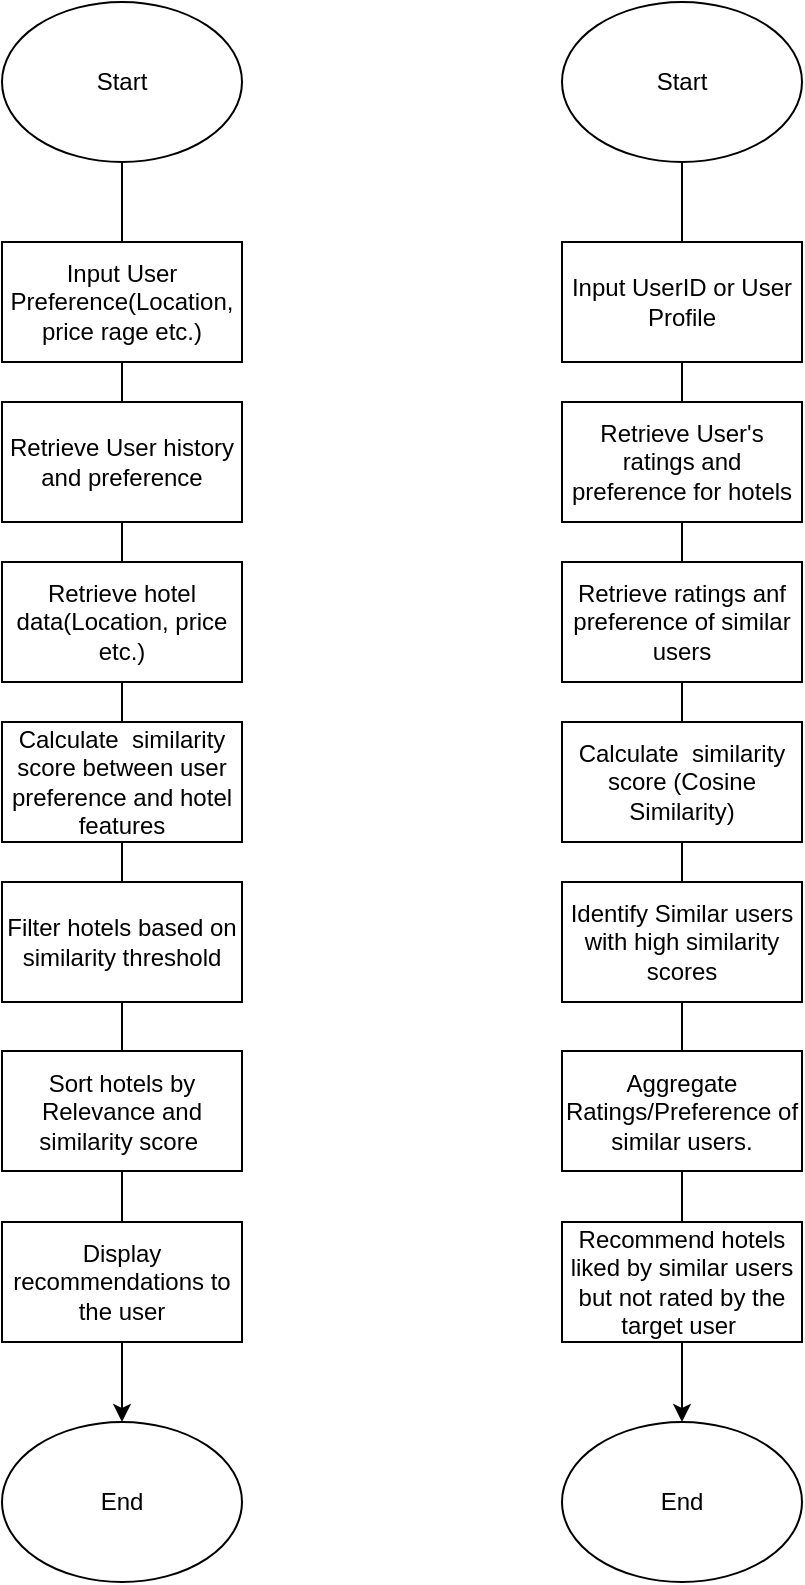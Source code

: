 <mxfile version="22.1.5" type="github">
  <diagram name="Page-1" id="vM5Z-qLaaEuf9uWKbegP">
    <mxGraphModel dx="909" dy="616" grid="1" gridSize="10" guides="1" tooltips="1" connect="1" arrows="1" fold="1" page="1" pageScale="1" pageWidth="827" pageHeight="1169" math="0" shadow="0">
      <root>
        <mxCell id="0" />
        <mxCell id="1" parent="0" />
        <mxCell id="ULonhmn2VYNKH8NXwks7-16" style="edgeStyle=orthogonalEdgeStyle;rounded=0;orthogonalLoop=1;jettySize=auto;html=1;exitX=0.5;exitY=1;exitDx=0;exitDy=0;" edge="1" parent="1">
          <mxGeometry relative="1" as="geometry">
            <mxPoint x="220" y="80" as="sourcePoint" />
            <mxPoint x="220" y="710" as="targetPoint" />
          </mxGeometry>
        </mxCell>
        <mxCell id="ULonhmn2VYNKH8NXwks7-1" value="Input User Preference(Location, price rage etc.)" style="rounded=0;whiteSpace=wrap;html=1;" vertex="1" parent="1">
          <mxGeometry x="160" y="120" width="120" height="60" as="geometry" />
        </mxCell>
        <mxCell id="ULonhmn2VYNKH8NXwks7-2" value="Retrieve User history and preference" style="rounded=0;whiteSpace=wrap;html=1;" vertex="1" parent="1">
          <mxGeometry x="160" y="200" width="120" height="60" as="geometry" />
        </mxCell>
        <mxCell id="ULonhmn2VYNKH8NXwks7-7" value="Retrieve hotel data(Location, price etc.)" style="rounded=0;whiteSpace=wrap;html=1;" vertex="1" parent="1">
          <mxGeometry x="160" y="280" width="120" height="60" as="geometry" />
        </mxCell>
        <mxCell id="ULonhmn2VYNKH8NXwks7-8" value="Calculate &amp;nbsp;similarity score between user preference and hotel features" style="rounded=0;whiteSpace=wrap;html=1;" vertex="1" parent="1">
          <mxGeometry x="160" y="360" width="120" height="60" as="geometry" />
        </mxCell>
        <mxCell id="ULonhmn2VYNKH8NXwks7-9" value="Filter hotels based on similarity threshold" style="rounded=0;whiteSpace=wrap;html=1;" vertex="1" parent="1">
          <mxGeometry x="160" y="440" width="120" height="60" as="geometry" />
        </mxCell>
        <mxCell id="ULonhmn2VYNKH8NXwks7-11" value="Sort hotels by Relevance and similarity score&amp;nbsp;" style="rounded=0;whiteSpace=wrap;html=1;" vertex="1" parent="1">
          <mxGeometry x="160" y="524.5" width="120" height="60" as="geometry" />
        </mxCell>
        <mxCell id="ULonhmn2VYNKH8NXwks7-12" value="Display recommendations to the user" style="rounded=0;whiteSpace=wrap;html=1;" vertex="1" parent="1">
          <mxGeometry x="160" y="610" width="120" height="60" as="geometry" />
        </mxCell>
        <mxCell id="ULonhmn2VYNKH8NXwks7-13" value="End" style="ellipse;whiteSpace=wrap;html=1;" vertex="1" parent="1">
          <mxGeometry x="160" y="710" width="120" height="80" as="geometry" />
        </mxCell>
        <mxCell id="ULonhmn2VYNKH8NXwks7-14" value="Start" style="ellipse;whiteSpace=wrap;html=1;" vertex="1" parent="1">
          <mxGeometry x="160" width="120" height="80" as="geometry" />
        </mxCell>
        <mxCell id="ULonhmn2VYNKH8NXwks7-25" style="edgeStyle=orthogonalEdgeStyle;rounded=0;orthogonalLoop=1;jettySize=auto;html=1;exitX=0.5;exitY=1;exitDx=0;exitDy=0;" edge="1" parent="1">
          <mxGeometry relative="1" as="geometry">
            <mxPoint x="500" y="80" as="sourcePoint" />
            <mxPoint x="500" y="710" as="targetPoint" />
          </mxGeometry>
        </mxCell>
        <mxCell id="ULonhmn2VYNKH8NXwks7-26" value="Input UserID or User Profile" style="rounded=0;whiteSpace=wrap;html=1;" vertex="1" parent="1">
          <mxGeometry x="440" y="120" width="120" height="60" as="geometry" />
        </mxCell>
        <mxCell id="ULonhmn2VYNKH8NXwks7-27" value="Retrieve User&#39;s ratings and preference for hotels" style="rounded=0;whiteSpace=wrap;html=1;" vertex="1" parent="1">
          <mxGeometry x="440" y="200" width="120" height="60" as="geometry" />
        </mxCell>
        <mxCell id="ULonhmn2VYNKH8NXwks7-28" value="Retrieve ratings anf preference of similar users" style="rounded=0;whiteSpace=wrap;html=1;" vertex="1" parent="1">
          <mxGeometry x="440" y="280" width="120" height="60" as="geometry" />
        </mxCell>
        <mxCell id="ULonhmn2VYNKH8NXwks7-29" value="Calculate &amp;nbsp;similarity score (Cosine Similarity)" style="rounded=0;whiteSpace=wrap;html=1;" vertex="1" parent="1">
          <mxGeometry x="440" y="360" width="120" height="60" as="geometry" />
        </mxCell>
        <mxCell id="ULonhmn2VYNKH8NXwks7-30" value="Identify Similar users with high similarity scores" style="rounded=0;whiteSpace=wrap;html=1;" vertex="1" parent="1">
          <mxGeometry x="440" y="440" width="120" height="60" as="geometry" />
        </mxCell>
        <mxCell id="ULonhmn2VYNKH8NXwks7-31" value="Aggregate Ratings/Preference of similar users." style="rounded=0;whiteSpace=wrap;html=1;" vertex="1" parent="1">
          <mxGeometry x="440" y="524.5" width="120" height="60" as="geometry" />
        </mxCell>
        <mxCell id="ULonhmn2VYNKH8NXwks7-32" value="Recommend hotels liked by similar users but not rated by the target user&amp;nbsp;" style="rounded=0;whiteSpace=wrap;html=1;" vertex="1" parent="1">
          <mxGeometry x="440" y="610" width="120" height="60" as="geometry" />
        </mxCell>
        <mxCell id="ULonhmn2VYNKH8NXwks7-33" value="End" style="ellipse;whiteSpace=wrap;html=1;" vertex="1" parent="1">
          <mxGeometry x="440" y="710" width="120" height="80" as="geometry" />
        </mxCell>
        <mxCell id="ULonhmn2VYNKH8NXwks7-34" value="Start" style="ellipse;whiteSpace=wrap;html=1;" vertex="1" parent="1">
          <mxGeometry x="440" width="120" height="80" as="geometry" />
        </mxCell>
      </root>
    </mxGraphModel>
  </diagram>
</mxfile>
